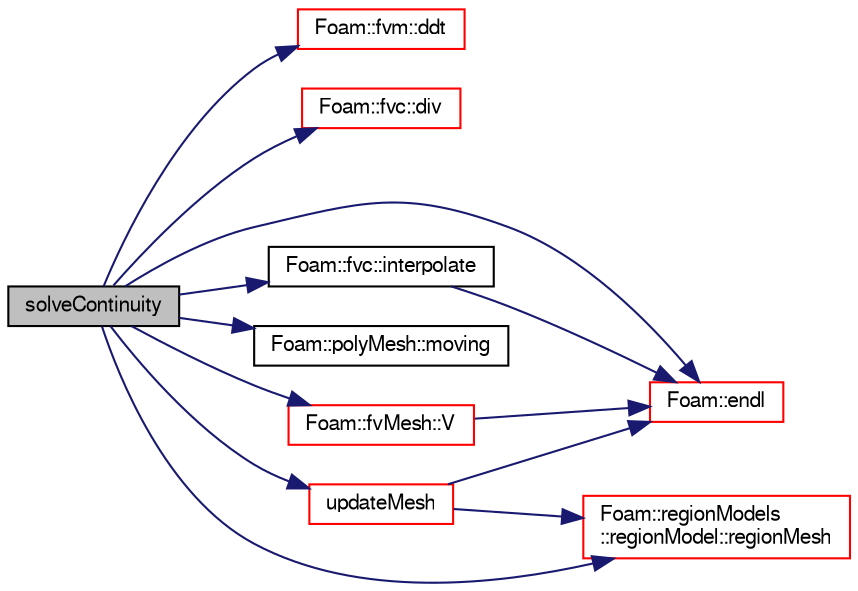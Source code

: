 digraph "solveContinuity"
{
  bgcolor="transparent";
  edge [fontname="FreeSans",fontsize="10",labelfontname="FreeSans",labelfontsize="10"];
  node [fontname="FreeSans",fontsize="10",shape=record];
  rankdir="LR";
  Node543 [label="solveContinuity",height=0.2,width=0.4,color="black", fillcolor="grey75", style="filled", fontcolor="black"];
  Node543 -> Node544 [color="midnightblue",fontsize="10",style="solid",fontname="FreeSans"];
  Node544 [label="Foam::fvm::ddt",height=0.2,width=0.4,color="red",URL="$a21135.html#a2d88eca98ab69b84af7ddb96e35f5a44"];
  Node543 -> Node595 [color="midnightblue",fontsize="10",style="solid",fontname="FreeSans"];
  Node595 [label="Foam::fvc::div",height=0.2,width=0.4,color="red",URL="$a21134.html#a585533948ad80abfe589d920c641f251"];
  Node543 -> Node548 [color="midnightblue",fontsize="10",style="solid",fontname="FreeSans"];
  Node548 [label="Foam::endl",height=0.2,width=0.4,color="red",URL="$a21124.html#a2db8fe02a0d3909e9351bb4275b23ce4",tooltip="Add newline and flush stream. "];
  Node543 -> Node847 [color="midnightblue",fontsize="10",style="solid",fontname="FreeSans"];
  Node847 [label="Foam::fvc::interpolate",height=0.2,width=0.4,color="black",URL="$a21134.html#addbc18784300dd0955a9bf79f8e2c43b"];
  Node847 -> Node548 [color="midnightblue",fontsize="10",style="solid",fontname="FreeSans"];
  Node543 -> Node735 [color="midnightblue",fontsize="10",style="solid",fontname="FreeSans"];
  Node735 [label="Foam::polyMesh::moving",height=0.2,width=0.4,color="black",URL="$a27410.html#afa64275c1aa240283901d7afcb2f153d",tooltip="Is mesh moving. "];
  Node543 -> Node848 [color="midnightblue",fontsize="10",style="solid",fontname="FreeSans"];
  Node848 [label="Foam::regionModels\l::regionModel::regionMesh",height=0.2,width=0.4,color="red",URL="$a28998.html#a89a37969c20983ee143c612486ce5313",tooltip="Return the region mesh database. "];
  Node543 -> Node855 [color="midnightblue",fontsize="10",style="solid",fontname="FreeSans"];
  Node855 [label="updateMesh",height=0.2,width=0.4,color="red",URL="$a28978.html#a952670312514ffa01609add0cd7292dd",tooltip="Update/move mesh based on change in mass. "];
  Node855 -> Node548 [color="midnightblue",fontsize="10",style="solid",fontname="FreeSans"];
  Node855 -> Node848 [color="midnightblue",fontsize="10",style="solid",fontname="FreeSans"];
  Node543 -> Node708 [color="midnightblue",fontsize="10",style="solid",fontname="FreeSans"];
  Node708 [label="Foam::fvMesh::V",height=0.2,width=0.4,color="red",URL="$a22766.html#a154893d1a508aff074b16eaeaa396aea",tooltip="Return cell volumes. "];
  Node708 -> Node548 [color="midnightblue",fontsize="10",style="solid",fontname="FreeSans"];
}
